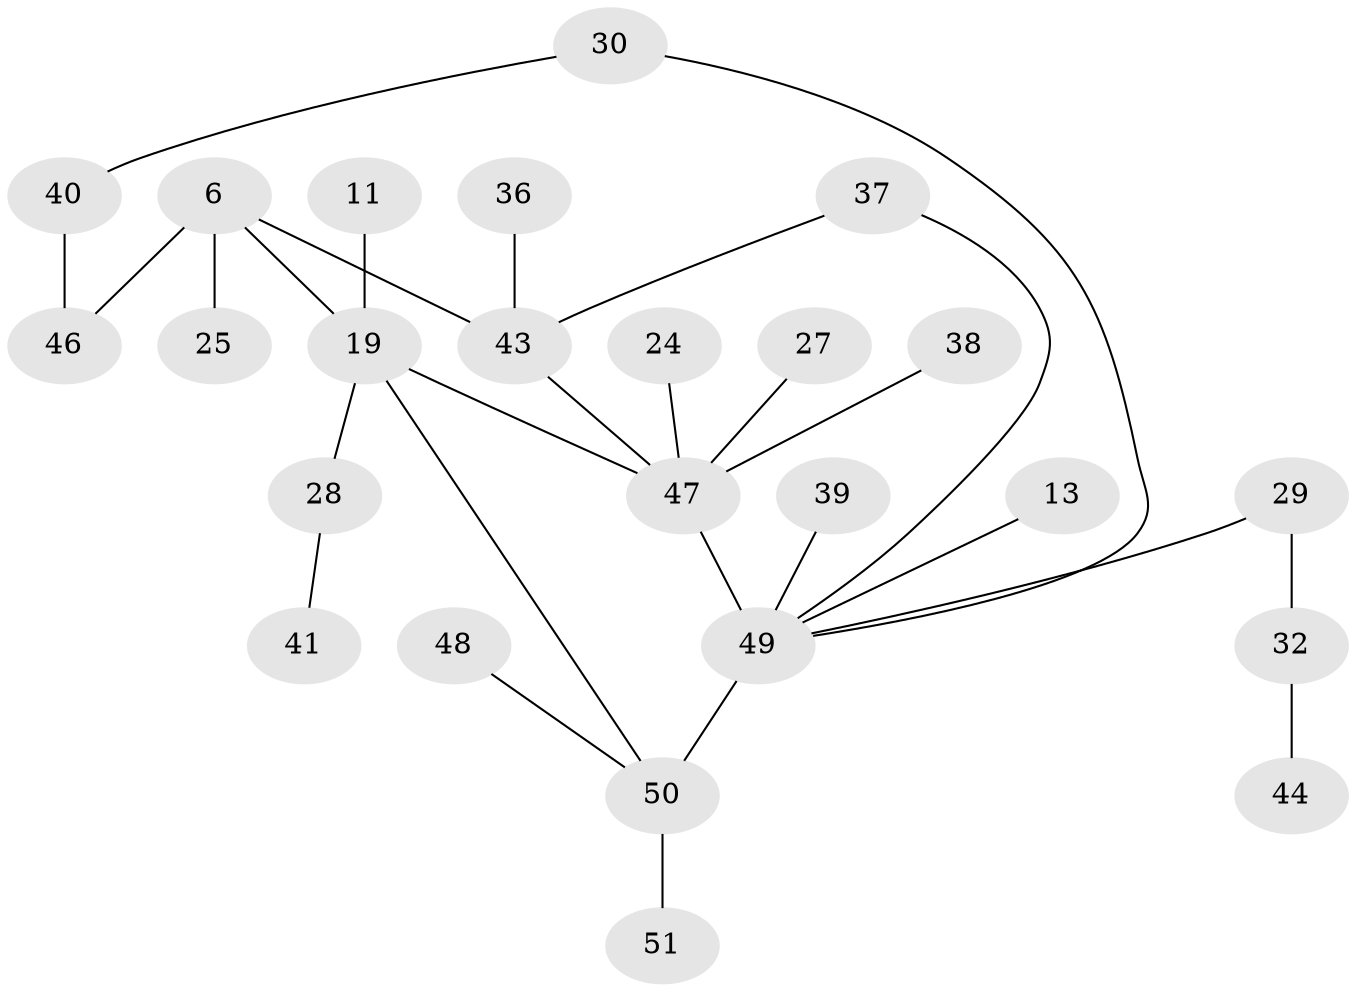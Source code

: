 // original degree distribution, {3: 0.17647058823529413, 6: 0.0196078431372549, 5: 0.058823529411764705, 7: 0.0196078431372549, 2: 0.39215686274509803, 4: 0.0784313725490196, 1: 0.2549019607843137}
// Generated by graph-tools (version 1.1) at 2025/42/03/09/25 04:42:21]
// undirected, 25 vertices, 28 edges
graph export_dot {
graph [start="1"]
  node [color=gray90,style=filled];
  6;
  11;
  13;
  19 [super="+1+3+16"];
  24;
  25;
  27;
  28;
  29;
  30 [super="+20"];
  32;
  36;
  37;
  38 [super="+18"];
  39;
  40;
  41;
  43 [super="+42"];
  44;
  46 [super="+45"];
  47 [super="+17+8"];
  48;
  49 [super="+4+12"];
  50 [super="+35+26"];
  51;
  6 -- 25;
  6 -- 43;
  6 -- 46 [weight=2];
  6 -- 19;
  11 -- 19;
  13 -- 49;
  19 -- 28;
  19 -- 47 [weight=3];
  19 -- 50;
  24 -- 47;
  27 -- 47;
  28 -- 41;
  29 -- 32;
  29 -- 49;
  30 -- 40;
  30 -- 49;
  32 -- 44;
  36 -- 43;
  37 -- 49;
  37 -- 43;
  38 -- 47 [weight=2];
  39 -- 49;
  40 -- 46;
  43 -- 47 [weight=2];
  47 -- 49 [weight=3];
  48 -- 50;
  49 -- 50 [weight=2];
  50 -- 51;
}
